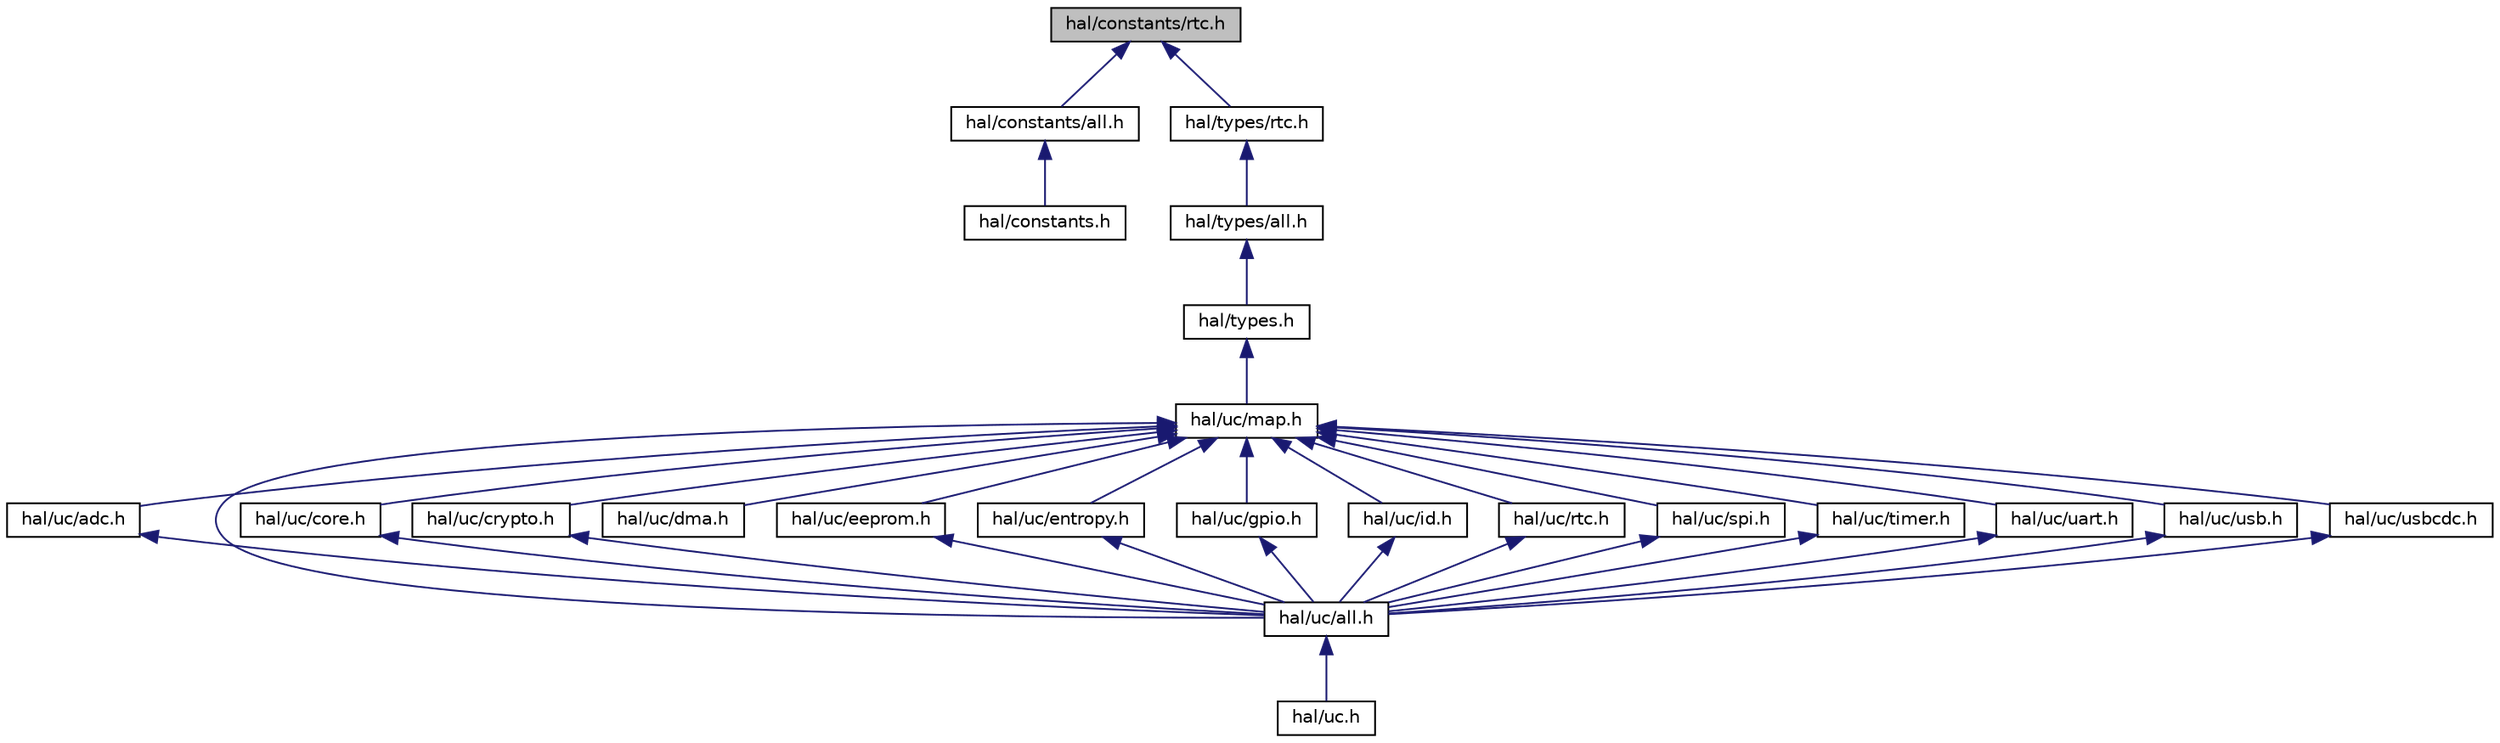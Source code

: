 digraph "hal/constants/rtc.h"
{
 // INTERACTIVE_SVG=YES
 // LATEX_PDF_SIZE
  bgcolor="transparent";
  edge [fontname="Helvetica",fontsize="10",labelfontname="Helvetica",labelfontsize="10"];
  node [fontname="Helvetica",fontsize="10",shape=record];
  Node1 [label="hal/constants/rtc.h",height=0.2,width=0.4,color="black", fillcolor="grey75", style="filled", fontcolor="black",tooltip=" "];
  Node1 -> Node2 [dir="back",color="midnightblue",fontsize="10",style="solid",fontname="Helvetica"];
  Node2 [label="hal/constants/all.h",height=0.2,width=0.4,color="black",URL="$constants_2all_8h.html",tooltip=" "];
  Node2 -> Node3 [dir="back",color="midnightblue",fontsize="10",style="solid",fontname="Helvetica"];
  Node3 [label="hal/constants.h",height=0.2,width=0.4,color="black",URL="$constants_8h.html",tooltip=" "];
  Node1 -> Node4 [dir="back",color="midnightblue",fontsize="10",style="solid",fontname="Helvetica"];
  Node4 [label="hal/types/rtc.h",height=0.2,width=0.4,color="black",URL="$types_2rtc_8h.html",tooltip=" "];
  Node4 -> Node5 [dir="back",color="midnightblue",fontsize="10",style="solid",fontname="Helvetica"];
  Node5 [label="hal/types/all.h",height=0.2,width=0.4,color="black",URL="$types_2all_8h.html",tooltip=" "];
  Node5 -> Node6 [dir="back",color="midnightblue",fontsize="10",style="solid",fontname="Helvetica"];
  Node6 [label="hal/types.h",height=0.2,width=0.4,color="black",URL="$types_8h.html",tooltip=" "];
  Node6 -> Node7 [dir="back",color="midnightblue",fontsize="10",style="solid",fontname="Helvetica"];
  Node7 [label="hal/uc/map.h",height=0.2,width=0.4,color="black",URL="$map_8h.html",tooltip="HAL for uC Peripheral Map."];
  Node7 -> Node8 [dir="back",color="midnightblue",fontsize="10",style="solid",fontname="Helvetica"];
  Node8 [label="hal/uc/adc.h",height=0.2,width=0.4,color="black",URL="$uc_2adc_8h.html",tooltip="HAL for uC Internal ADC interfaces."];
  Node8 -> Node9 [dir="back",color="midnightblue",fontsize="10",style="solid",fontname="Helvetica"];
  Node9 [label="hal/uc/all.h",height=0.2,width=0.4,color="black",URL="$uc_2all_8h.html",tooltip=" "];
  Node9 -> Node10 [dir="back",color="midnightblue",fontsize="10",style="solid",fontname="Helvetica"];
  Node10 [label="hal/uc.h",height=0.2,width=0.4,color="black",URL="$uc_8h.html",tooltip=" "];
  Node7 -> Node9 [dir="back",color="midnightblue",fontsize="10",style="solid",fontname="Helvetica"];
  Node7 -> Node11 [dir="back",color="midnightblue",fontsize="10",style="solid",fontname="Helvetica"];
  Node11 [label="hal/uc/core.h",height=0.2,width=0.4,color="black",URL="$core_8h.html",tooltip="HAL for uC Core peripherals."];
  Node11 -> Node9 [dir="back",color="midnightblue",fontsize="10",style="solid",fontname="Helvetica"];
  Node7 -> Node12 [dir="back",color="midnightblue",fontsize="10",style="solid",fontname="Helvetica"];
  Node12 [label="hal/uc/crypto.h",height=0.2,width=0.4,color="black",URL="$uc_2crypto_8h.html",tooltip=" "];
  Node12 -> Node9 [dir="back",color="midnightblue",fontsize="10",style="solid",fontname="Helvetica"];
  Node7 -> Node13 [dir="back",color="midnightblue",fontsize="10",style="solid",fontname="Helvetica"];
  Node13 [label="hal/uc/dma.h",height=0.2,width=0.4,color="black",URL="$uc_2dma_8h.html",tooltip="HAL for DMA."];
  Node7 -> Node14 [dir="back",color="midnightblue",fontsize="10",style="solid",fontname="Helvetica"];
  Node14 [label="hal/uc/eeprom.h",height=0.2,width=0.4,color="black",URL="$eeprom_8h.html",tooltip="HAL for uC EEPROM peripherals."];
  Node14 -> Node9 [dir="back",color="midnightblue",fontsize="10",style="solid",fontname="Helvetica"];
  Node7 -> Node15 [dir="back",color="midnightblue",fontsize="10",style="solid",fontname="Helvetica"];
  Node15 [label="hal/uc/entropy.h",height=0.2,width=0.4,color="black",URL="$entropy_8h.html",tooltip="HAL for uC entropy source."];
  Node15 -> Node9 [dir="back",color="midnightblue",fontsize="10",style="solid",fontname="Helvetica"];
  Node7 -> Node16 [dir="back",color="midnightblue",fontsize="10",style="solid",fontname="Helvetica"];
  Node16 [label="hal/uc/gpio.h",height=0.2,width=0.4,color="black",URL="$gpio_8h.html",tooltip="HAL for uC GPIOs."];
  Node16 -> Node9 [dir="back",color="midnightblue",fontsize="10",style="solid",fontname="Helvetica"];
  Node7 -> Node17 [dir="back",color="midnightblue",fontsize="10",style="solid",fontname="Helvetica"];
  Node17 [label="hal/uc/id.h",height=0.2,width=0.4,color="black",URL="$id_8h.html",tooltip="HAL for uC ID."];
  Node17 -> Node9 [dir="back",color="midnightblue",fontsize="10",style="solid",fontname="Helvetica"];
  Node7 -> Node18 [dir="back",color="midnightblue",fontsize="10",style="solid",fontname="Helvetica"];
  Node18 [label="hal/uc/rtc.h",height=0.2,width=0.4,color="black",URL="$uc_2rtc_8h.html",tooltip="HAL for uC RTCs."];
  Node18 -> Node9 [dir="back",color="midnightblue",fontsize="10",style="solid",fontname="Helvetica"];
  Node7 -> Node19 [dir="back",color="midnightblue",fontsize="10",style="solid",fontname="Helvetica"];
  Node19 [label="hal/uc/spi.h",height=0.2,width=0.4,color="black",URL="$spi_8h.html",tooltip="HAL for SPI interfaces."];
  Node19 -> Node9 [dir="back",color="midnightblue",fontsize="10",style="solid",fontname="Helvetica"];
  Node7 -> Node20 [dir="back",color="midnightblue",fontsize="10",style="solid",fontname="Helvetica"];
  Node20 [label="hal/uc/timer.h",height=0.2,width=0.4,color="black",URL="$uc_2timer_8h.html",tooltip="HAL for uC Timers."];
  Node20 -> Node9 [dir="back",color="midnightblue",fontsize="10",style="solid",fontname="Helvetica"];
  Node7 -> Node21 [dir="back",color="midnightblue",fontsize="10",style="solid",fontname="Helvetica"];
  Node21 [label="hal/uc/uart.h",height=0.2,width=0.4,color="black",URL="$uc_2uart_8h.html",tooltip=" "];
  Node21 -> Node9 [dir="back",color="midnightblue",fontsize="10",style="solid",fontname="Helvetica"];
  Node7 -> Node22 [dir="back",color="midnightblue",fontsize="10",style="solid",fontname="Helvetica"];
  Node22 [label="hal/uc/usb.h",height=0.2,width=0.4,color="black",URL="$usb_8h.html",tooltip="HAL for USB interface."];
  Node22 -> Node9 [dir="back",color="midnightblue",fontsize="10",style="solid",fontname="Helvetica"];
  Node7 -> Node23 [dir="back",color="midnightblue",fontsize="10",style="solid",fontname="Helvetica"];
  Node23 [label="hal/uc/usbcdc.h",height=0.2,width=0.4,color="black",URL="$usbcdc_8h.html",tooltip="HAL for USB CDC interface."];
  Node23 -> Node9 [dir="back",color="midnightblue",fontsize="10",style="solid",fontname="Helvetica"];
}

